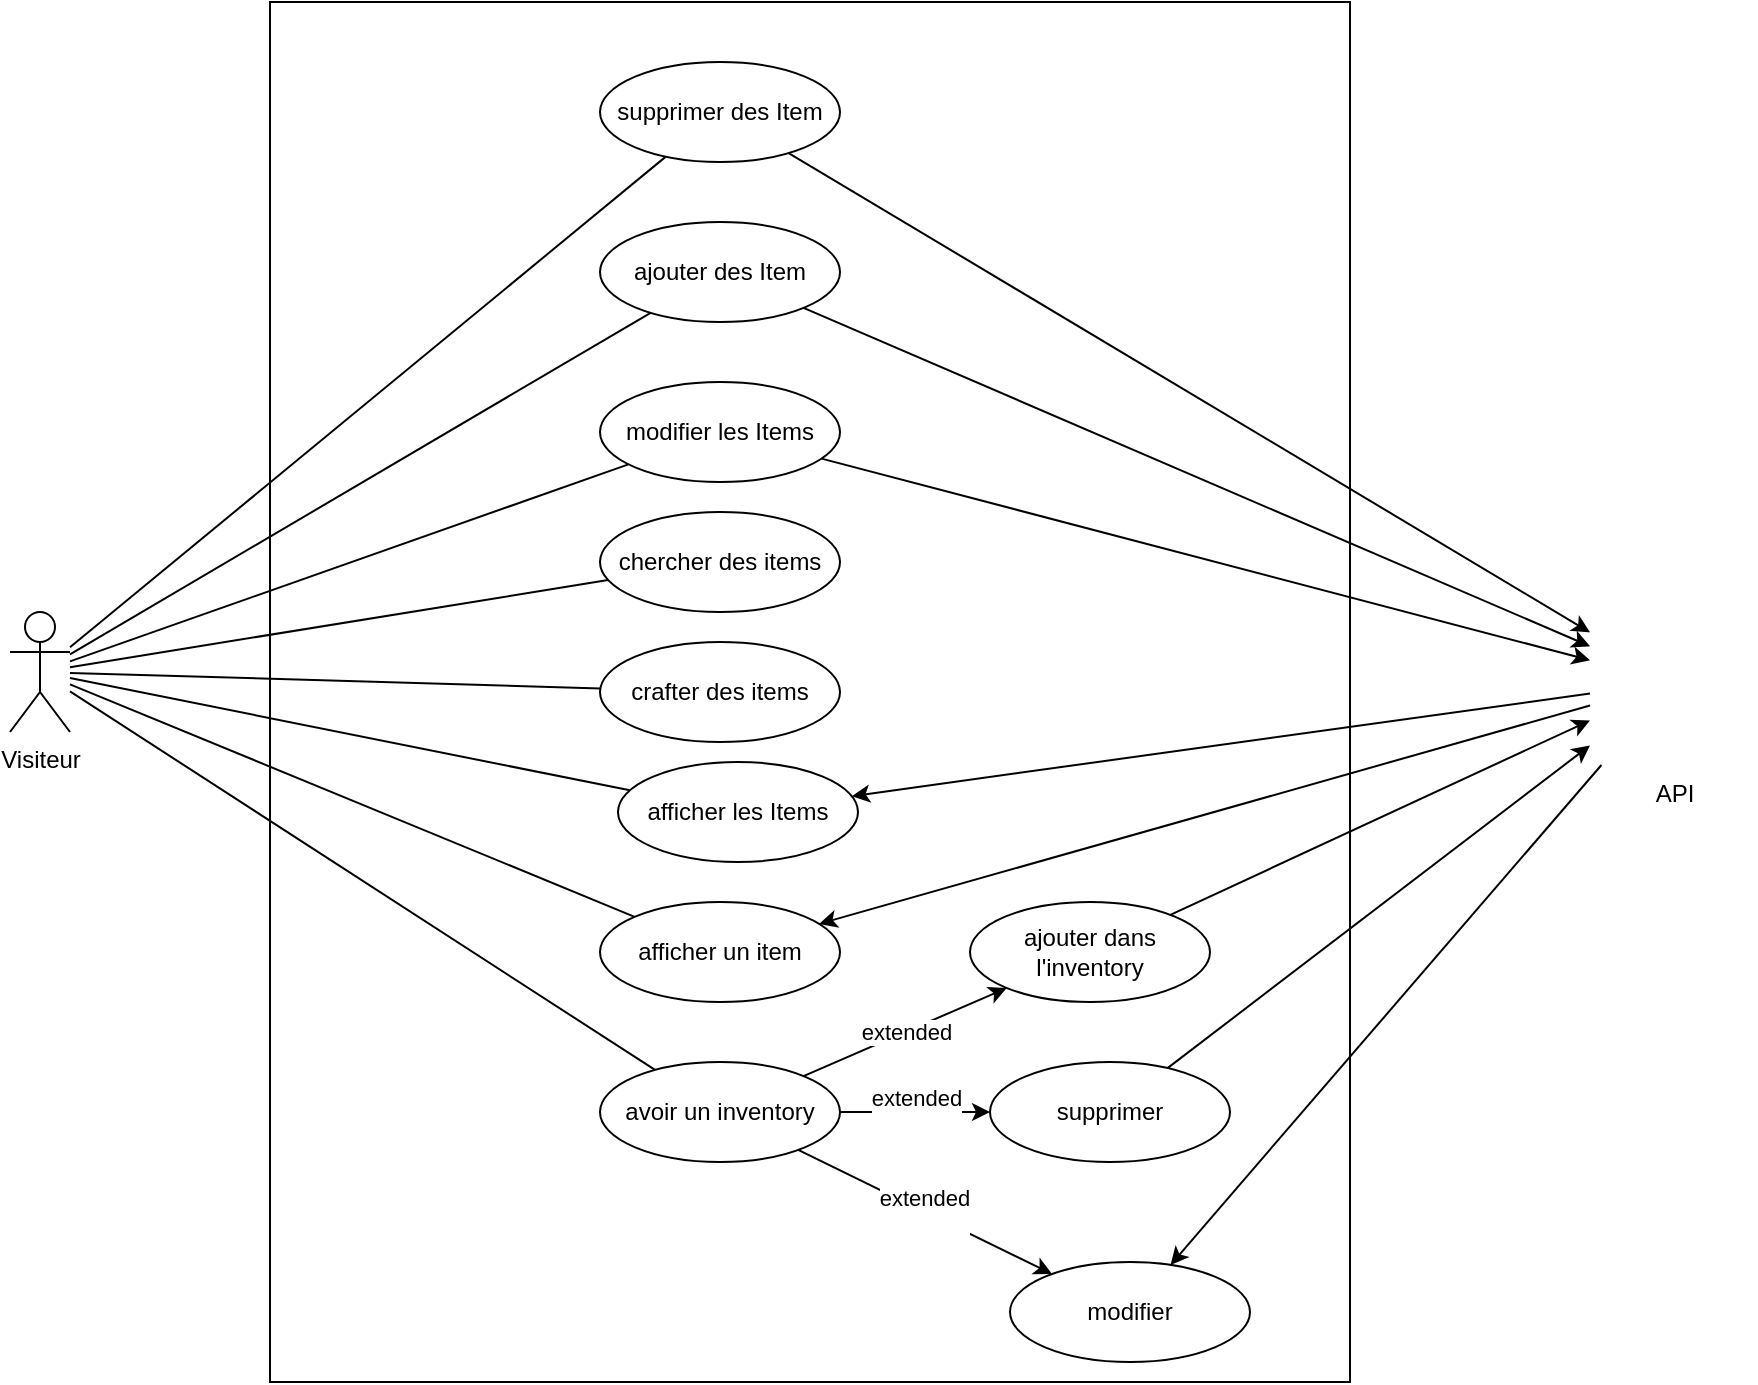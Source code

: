 <mxfile version="20.7.4" type="device"><diagram id="fbBVNBEWSrX9GX7XIfVn" name="Page-1"><mxGraphModel dx="1434" dy="768" grid="1" gridSize="10" guides="1" tooltips="1" connect="1" arrows="1" fold="1" page="1" pageScale="1" pageWidth="850" pageHeight="1100" math="0" shadow="0"><root><mxCell id="0"/><mxCell id="1" parent="0"/><mxCell id="dZKZqaAUJOxjJjctDSns-1" value="" style="rounded=0;whiteSpace=wrap;html=1;" vertex="1" parent="1"><mxGeometry x="260" y="270" width="540" height="690" as="geometry"/></mxCell><mxCell id="dZKZqaAUJOxjJjctDSns-3" value="Visiteur" style="shape=umlActor;verticalLabelPosition=bottom;verticalAlign=top;html=1;outlineConnect=0;" vertex="1" parent="1"><mxGeometry x="130" y="575" width="30" height="60" as="geometry"/></mxCell><mxCell id="dZKZqaAUJOxjJjctDSns-8" value="supprimer des Item" style="ellipse;whiteSpace=wrap;html=1;" vertex="1" parent="1"><mxGeometry x="425" y="300" width="120" height="50" as="geometry"/></mxCell><mxCell id="dZKZqaAUJOxjJjctDSns-9" value="ajouter des Item" style="ellipse;whiteSpace=wrap;html=1;" vertex="1" parent="1"><mxGeometry x="425" y="380" width="120" height="50" as="geometry"/></mxCell><mxCell id="dZKZqaAUJOxjJjctDSns-10" value="modifier les Items" style="ellipse;whiteSpace=wrap;html=1;" vertex="1" parent="1"><mxGeometry x="425" y="460" width="120" height="50" as="geometry"/></mxCell><mxCell id="dZKZqaAUJOxjJjctDSns-11" value="chercher des items" style="ellipse;whiteSpace=wrap;html=1;" vertex="1" parent="1"><mxGeometry x="425" y="525" width="120" height="50" as="geometry"/></mxCell><mxCell id="dZKZqaAUJOxjJjctDSns-12" value="crafter des items" style="ellipse;whiteSpace=wrap;html=1;" vertex="1" parent="1"><mxGeometry x="425" y="590" width="120" height="50" as="geometry"/></mxCell><mxCell id="dZKZqaAUJOxjJjctDSns-17" value="" style="endArrow=none;html=1;rounded=0;" edge="1" parent="1" source="dZKZqaAUJOxjJjctDSns-3" target="dZKZqaAUJOxjJjctDSns-8"><mxGeometry width="50" height="50" relative="1" as="geometry"><mxPoint x="230" y="166.143" as="sourcePoint"/><mxPoint x="338.941" y="138.13" as="targetPoint"/></mxGeometry></mxCell><mxCell id="dZKZqaAUJOxjJjctDSns-18" value="" style="endArrow=none;html=1;rounded=0;" edge="1" parent="1" source="dZKZqaAUJOxjJjctDSns-3" target="dZKZqaAUJOxjJjctDSns-9"><mxGeometry width="50" height="50" relative="1" as="geometry"><mxPoint x="240" y="176.143" as="sourcePoint"/><mxPoint x="348.941" y="148.13" as="targetPoint"/></mxGeometry></mxCell><mxCell id="dZKZqaAUJOxjJjctDSns-19" value="" style="endArrow=none;html=1;rounded=0;" edge="1" parent="1" source="dZKZqaAUJOxjJjctDSns-3" target="dZKZqaAUJOxjJjctDSns-10"><mxGeometry width="50" height="50" relative="1" as="geometry"><mxPoint x="250" y="186.143" as="sourcePoint"/><mxPoint x="358.941" y="158.13" as="targetPoint"/></mxGeometry></mxCell><mxCell id="dZKZqaAUJOxjJjctDSns-20" value="" style="endArrow=none;html=1;rounded=0;" edge="1" parent="1" source="dZKZqaAUJOxjJjctDSns-3" target="dZKZqaAUJOxjJjctDSns-11"><mxGeometry width="50" height="50" relative="1" as="geometry"><mxPoint x="260" y="196.143" as="sourcePoint"/><mxPoint x="368.941" y="168.13" as="targetPoint"/></mxGeometry></mxCell><mxCell id="dZKZqaAUJOxjJjctDSns-21" value="" style="endArrow=none;html=1;rounded=0;" edge="1" parent="1" source="dZKZqaAUJOxjJjctDSns-3" target="dZKZqaAUJOxjJjctDSns-12"><mxGeometry width="50" height="50" relative="1" as="geometry"><mxPoint x="270" y="206.143" as="sourcePoint"/><mxPoint x="378.941" y="178.13" as="targetPoint"/></mxGeometry></mxCell><mxCell id="dZKZqaAUJOxjJjctDSns-25" value="afficher les Items" style="ellipse;whiteSpace=wrap;html=1;" vertex="1" parent="1"><mxGeometry x="434" y="650" width="120" height="50" as="geometry"/></mxCell><mxCell id="dZKZqaAUJOxjJjctDSns-26" value="afficher un item" style="ellipse;whiteSpace=wrap;html=1;" vertex="1" parent="1"><mxGeometry x="425" y="720" width="120" height="50" as="geometry"/></mxCell><mxCell id="dZKZqaAUJOxjJjctDSns-27" value="" style="endArrow=none;html=1;rounded=0;" edge="1" parent="1" source="dZKZqaAUJOxjJjctDSns-3" target="dZKZqaAUJOxjJjctDSns-25"><mxGeometry width="50" height="50" relative="1" as="geometry"><mxPoint x="220" y="511.522" as="sourcePoint"/><mxPoint x="462.486" y="616.95" as="targetPoint"/></mxGeometry></mxCell><mxCell id="dZKZqaAUJOxjJjctDSns-28" value="" style="endArrow=none;html=1;rounded=0;" edge="1" parent="1" source="dZKZqaAUJOxjJjctDSns-3" target="dZKZqaAUJOxjJjctDSns-26"><mxGeometry width="50" height="50" relative="1" as="geometry"><mxPoint x="230" y="521.522" as="sourcePoint"/><mxPoint x="472.486" y="626.95" as="targetPoint"/></mxGeometry></mxCell><mxCell id="dZKZqaAUJOxjJjctDSns-29" value="avoir un inventory" style="ellipse;whiteSpace=wrap;html=1;" vertex="1" parent="1"><mxGeometry x="425" y="800" width="120" height="50" as="geometry"/></mxCell><mxCell id="dZKZqaAUJOxjJjctDSns-30" value="" style="endArrow=none;html=1;rounded=0;" edge="1" parent="1" target="dZKZqaAUJOxjJjctDSns-29" source="dZKZqaAUJOxjJjctDSns-3"><mxGeometry width="50" height="50" relative="1" as="geometry"><mxPoint x="190" y="580.0" as="sourcePoint"/><mxPoint x="462.486" y="698.73" as="targetPoint"/></mxGeometry></mxCell><mxCell id="dZKZqaAUJOxjJjctDSns-31" value="extended" style="endArrow=classic;html=1;rounded=0;" edge="1" parent="1" source="dZKZqaAUJOxjJjctDSns-29" target="dZKZqaAUJOxjJjctDSns-33"><mxGeometry width="50" height="50" relative="1" as="geometry"><mxPoint x="540" y="820" as="sourcePoint"/><mxPoint x="590" y="770" as="targetPoint"/></mxGeometry></mxCell><mxCell id="dZKZqaAUJOxjJjctDSns-33" value="ajouter dans l'inventory&lt;span style=&quot;color: rgba(0, 0, 0, 0); font-family: monospace; font-size: 0px; text-align: start;&quot;&gt;%3CmxGraphModel%3E%3Croot%3E%3CmxCell%20id%3D%220%22%2F%3E%3CmxCell%20id%3D%221%22%20parent%3D%220%22%2F%3E%3CmxCell%20id%3D%222%22%20value%3D%22afficher%20un%20item%22%20style%3D%22ellipse%3BwhiteSpace%3Dwrap%3Bhtml%3D1%3B%22%20vertex%3D%221%22%20parent%3D%221%22%3E%3CmxGeometry%20x%3D%22420%22%20y%3D%22730%22%20width%3D%22120%22%20height%3D%2250%22%20as%3D%22geometry%22%2F%3E%3C%2FmxCell%3E%3C%2Froot%3E%3C%2FmxGraphModel%3E&lt;/span&gt;" style="ellipse;whiteSpace=wrap;html=1;" vertex="1" parent="1"><mxGeometry x="610" y="720" width="120" height="50" as="geometry"/></mxCell><mxCell id="dZKZqaAUJOxjJjctDSns-34" value="supprimer" style="ellipse;whiteSpace=wrap;html=1;" vertex="1" parent="1"><mxGeometry x="620" y="800" width="120" height="50" as="geometry"/></mxCell><mxCell id="dZKZqaAUJOxjJjctDSns-35" value="&#10;&lt;span style=&quot;color: rgb(0, 0, 0); font-family: Helvetica; font-size: 11px; font-style: normal; font-variant-ligatures: normal; font-variant-caps: normal; font-weight: 400; letter-spacing: normal; orphans: 2; text-align: center; text-indent: 0px; text-transform: none; widows: 2; word-spacing: 0px; -webkit-text-stroke-width: 0px; background-color: rgb(255, 255, 255); text-decoration-thickness: initial; text-decoration-style: initial; text-decoration-color: initial; float: none; display: inline !important;&quot;&gt;extended&lt;/span&gt;&#10;&#10;" style="endArrow=classic;html=1;rounded=0;" edge="1" parent="1" source="dZKZqaAUJOxjJjctDSns-29" target="dZKZqaAUJOxjJjctDSns-34"><mxGeometry width="50" height="50" relative="1" as="geometry"><mxPoint x="517.854" y="817.384" as="sourcePoint"/><mxPoint x="601.871" y="774.303" as="targetPoint"/></mxGeometry></mxCell><mxCell id="dZKZqaAUJOxjJjctDSns-36" value="API" style="shape=image;html=1;verticalAlign=top;verticalLabelPosition=bottom;labelBackgroundColor=#ffffff;imageAspect=0;aspect=fixed;image=https://cdn0.iconfinder.com/data/icons/evericons-24px-vol-2/24/database-128.png;strokeWidth=1;" vertex="1" parent="1"><mxGeometry x="920" y="568.5" width="83" height="83" as="geometry"/></mxCell><mxCell id="dZKZqaAUJOxjJjctDSns-37" value="" style="endArrow=classic;html=1;rounded=0;" edge="1" parent="1" source="dZKZqaAUJOxjJjctDSns-8" target="dZKZqaAUJOxjJjctDSns-36"><mxGeometry width="50" height="50" relative="1" as="geometry"><mxPoint x="400" y="430" as="sourcePoint"/><mxPoint x="450" y="380" as="targetPoint"/></mxGeometry></mxCell><mxCell id="dZKZqaAUJOxjJjctDSns-38" value="" style="endArrow=classic;html=1;rounded=0;" edge="1" parent="1" source="dZKZqaAUJOxjJjctDSns-9" target="dZKZqaAUJOxjJjctDSns-36"><mxGeometry width="50" height="50" relative="1" as="geometry"><mxPoint x="510.577" y="353.416" as="sourcePoint"/><mxPoint x="860" y="520" as="targetPoint"/></mxGeometry></mxCell><mxCell id="dZKZqaAUJOxjJjctDSns-39" value="" style="endArrow=classic;html=1;rounded=0;" edge="1" parent="1" source="dZKZqaAUJOxjJjctDSns-10" target="dZKZqaAUJOxjJjctDSns-36"><mxGeometry width="50" height="50" relative="1" as="geometry"><mxPoint x="520.577" y="363.416" as="sourcePoint"/><mxPoint x="870" y="522.601" as="targetPoint"/></mxGeometry></mxCell><mxCell id="dZKZqaAUJOxjJjctDSns-40" value="" style="endArrow=classic;html=1;rounded=0;" edge="1" parent="1" source="dZKZqaAUJOxjJjctDSns-36" target="dZKZqaAUJOxjJjctDSns-25"><mxGeometry width="50" height="50" relative="1" as="geometry"><mxPoint x="530.577" y="373.416" as="sourcePoint"/><mxPoint x="880" y="532.601" as="targetPoint"/></mxGeometry></mxCell><mxCell id="dZKZqaAUJOxjJjctDSns-42" value="" style="endArrow=classic;html=1;rounded=0;" edge="1" parent="1" source="dZKZqaAUJOxjJjctDSns-36" target="dZKZqaAUJOxjJjctDSns-26"><mxGeometry width="50" height="50" relative="1" as="geometry"><mxPoint x="550.577" y="393.416" as="sourcePoint"/><mxPoint x="900" y="552.601" as="targetPoint"/></mxGeometry></mxCell><mxCell id="dZKZqaAUJOxjJjctDSns-43" value="" style="endArrow=classic;html=1;rounded=0;" edge="1" parent="1" source="dZKZqaAUJOxjJjctDSns-33" target="dZKZqaAUJOxjJjctDSns-36"><mxGeometry width="50" height="50" relative="1" as="geometry"><mxPoint x="560.577" y="403.416" as="sourcePoint"/><mxPoint x="910" y="562.601" as="targetPoint"/></mxGeometry></mxCell><mxCell id="dZKZqaAUJOxjJjctDSns-44" value="" style="endArrow=classic;html=1;rounded=0;" edge="1" parent="1" source="dZKZqaAUJOxjJjctDSns-34" target="dZKZqaAUJOxjJjctDSns-36"><mxGeometry width="50" height="50" relative="1" as="geometry"><mxPoint x="570.577" y="413.416" as="sourcePoint"/><mxPoint x="920" y="572.601" as="targetPoint"/></mxGeometry></mxCell><mxCell id="dZKZqaAUJOxjJjctDSns-45" value="modifier" style="ellipse;whiteSpace=wrap;html=1;" vertex="1" parent="1"><mxGeometry x="630" y="900" width="120" height="50" as="geometry"/></mxCell><mxCell id="dZKZqaAUJOxjJjctDSns-47" value="" style="endArrow=classic;html=1;rounded=0;" edge="1" parent="1" source="dZKZqaAUJOxjJjctDSns-36" target="dZKZqaAUJOxjJjctDSns-45"><mxGeometry width="50" height="50" relative="1" as="geometry"><mxPoint x="709.118" y="831.303" as="sourcePoint"/><mxPoint x="970" y="790" as="targetPoint"/></mxGeometry></mxCell><mxCell id="dZKZqaAUJOxjJjctDSns-48" value="&#10;&lt;span style=&quot;color: rgb(0, 0, 0); font-family: Helvetica; font-size: 11px; font-style: normal; font-variant-ligatures: normal; font-variant-caps: normal; font-weight: 400; letter-spacing: normal; orphans: 2; text-align: center; text-indent: 0px; text-transform: none; widows: 2; word-spacing: 0px; -webkit-text-stroke-width: 0px; background-color: rgb(255, 255, 255); text-decoration-thickness: initial; text-decoration-style: initial; text-decoration-color: initial; float: none; display: inline !important;&quot;&gt;extended&lt;/span&gt;&#10;&#10;" style="endArrow=classic;html=1;rounded=0;" edge="1" parent="1" source="dZKZqaAUJOxjJjctDSns-29" target="dZKZqaAUJOxjJjctDSns-45"><mxGeometry width="50" height="50" relative="1" as="geometry"><mxPoint x="553.249" y="840.996" as="sourcePoint"/><mxPoint x="631.739" y="849.025" as="targetPoint"/></mxGeometry></mxCell></root></mxGraphModel></diagram></mxfile>